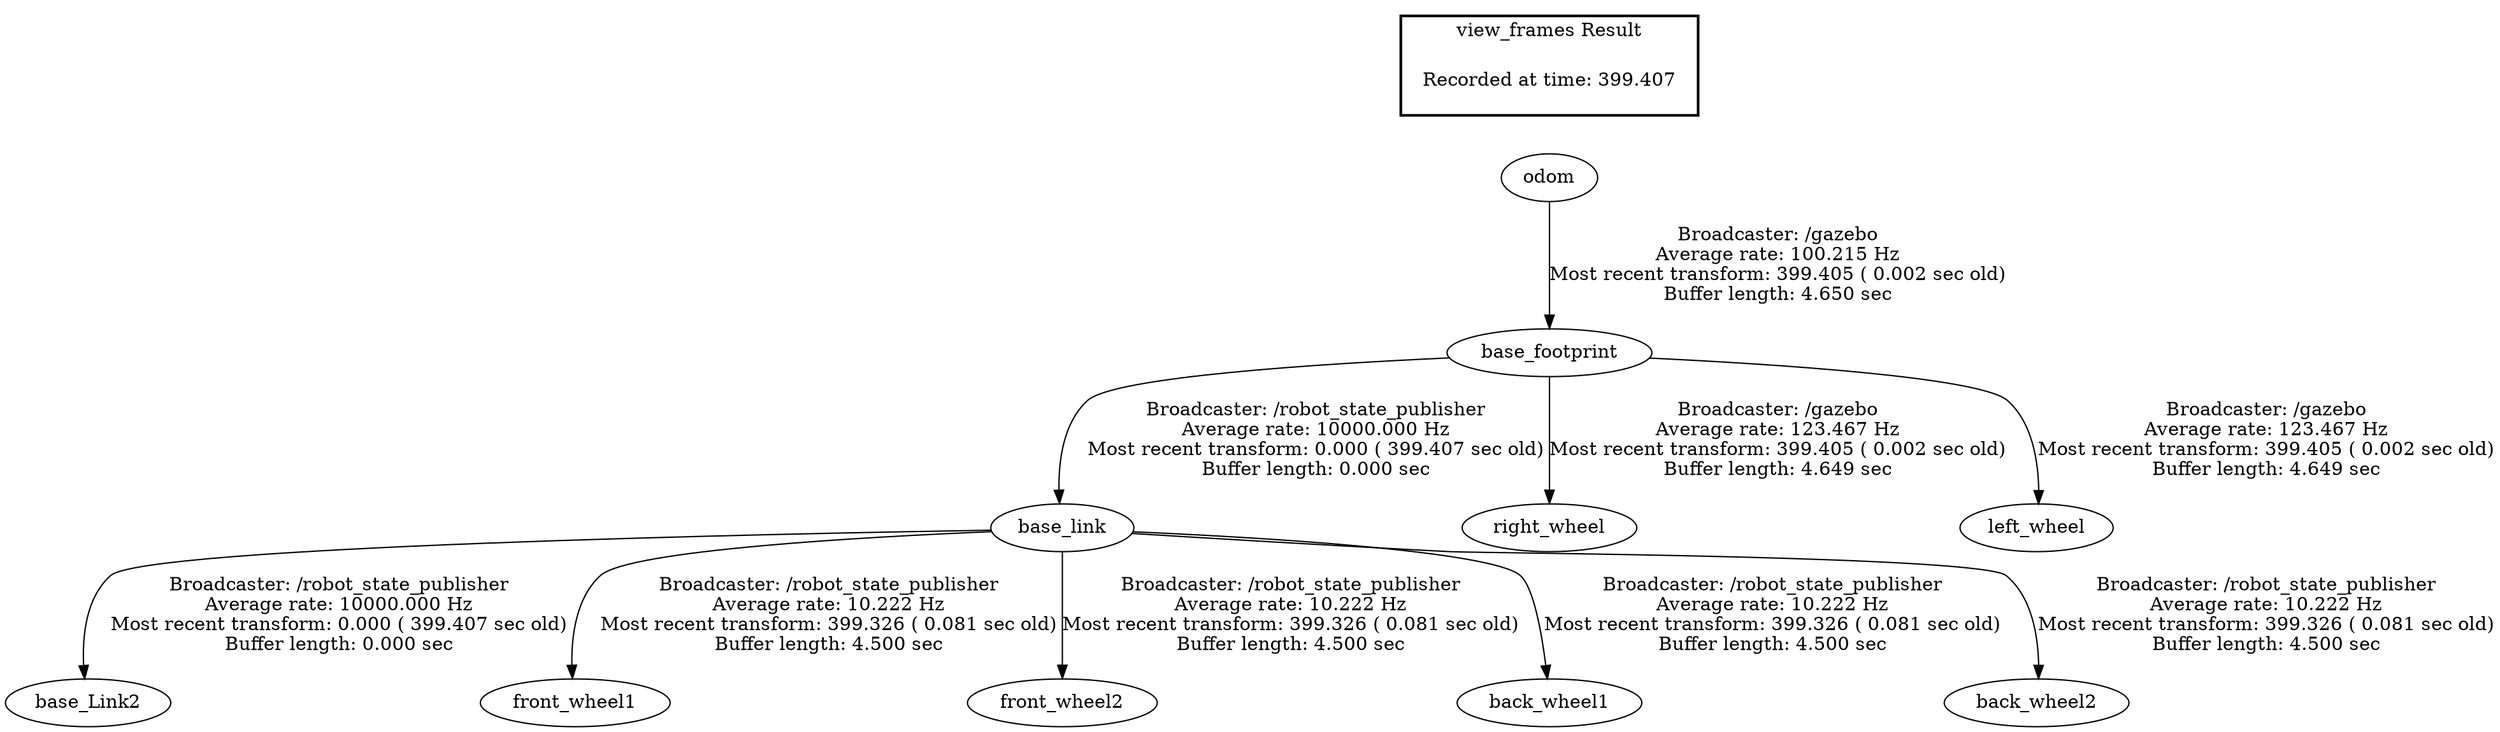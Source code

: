 digraph G {
"base_footprint" -> "base_link"[label="Broadcaster: /robot_state_publisher\nAverage rate: 10000.000 Hz\nMost recent transform: 0.000 ( 399.407 sec old)\nBuffer length: 0.000 sec\n"];
"odom" -> "base_footprint"[label="Broadcaster: /gazebo\nAverage rate: 100.215 Hz\nMost recent transform: 399.405 ( 0.002 sec old)\nBuffer length: 4.650 sec\n"];
"base_link" -> "base_Link2"[label="Broadcaster: /robot_state_publisher\nAverage rate: 10000.000 Hz\nMost recent transform: 0.000 ( 399.407 sec old)\nBuffer length: 0.000 sec\n"];
"base_footprint" -> "right_wheel"[label="Broadcaster: /gazebo\nAverage rate: 123.467 Hz\nMost recent transform: 399.405 ( 0.002 sec old)\nBuffer length: 4.649 sec\n"];
"base_footprint" -> "left_wheel"[label="Broadcaster: /gazebo\nAverage rate: 123.467 Hz\nMost recent transform: 399.405 ( 0.002 sec old)\nBuffer length: 4.649 sec\n"];
"base_link" -> "front_wheel1"[label="Broadcaster: /robot_state_publisher\nAverage rate: 10.222 Hz\nMost recent transform: 399.326 ( 0.081 sec old)\nBuffer length: 4.500 sec\n"];
"base_link" -> "front_wheel2"[label="Broadcaster: /robot_state_publisher\nAverage rate: 10.222 Hz\nMost recent transform: 399.326 ( 0.081 sec old)\nBuffer length: 4.500 sec\n"];
"base_link" -> "back_wheel1"[label="Broadcaster: /robot_state_publisher\nAverage rate: 10.222 Hz\nMost recent transform: 399.326 ( 0.081 sec old)\nBuffer length: 4.500 sec\n"];
"base_link" -> "back_wheel2"[label="Broadcaster: /robot_state_publisher\nAverage rate: 10.222 Hz\nMost recent transform: 399.326 ( 0.081 sec old)\nBuffer length: 4.500 sec\n"];
edge [style=invis];
 subgraph cluster_legend { style=bold; color=black; label ="view_frames Result";
"Recorded at time: 399.407"[ shape=plaintext ] ;
 }->"odom";
}